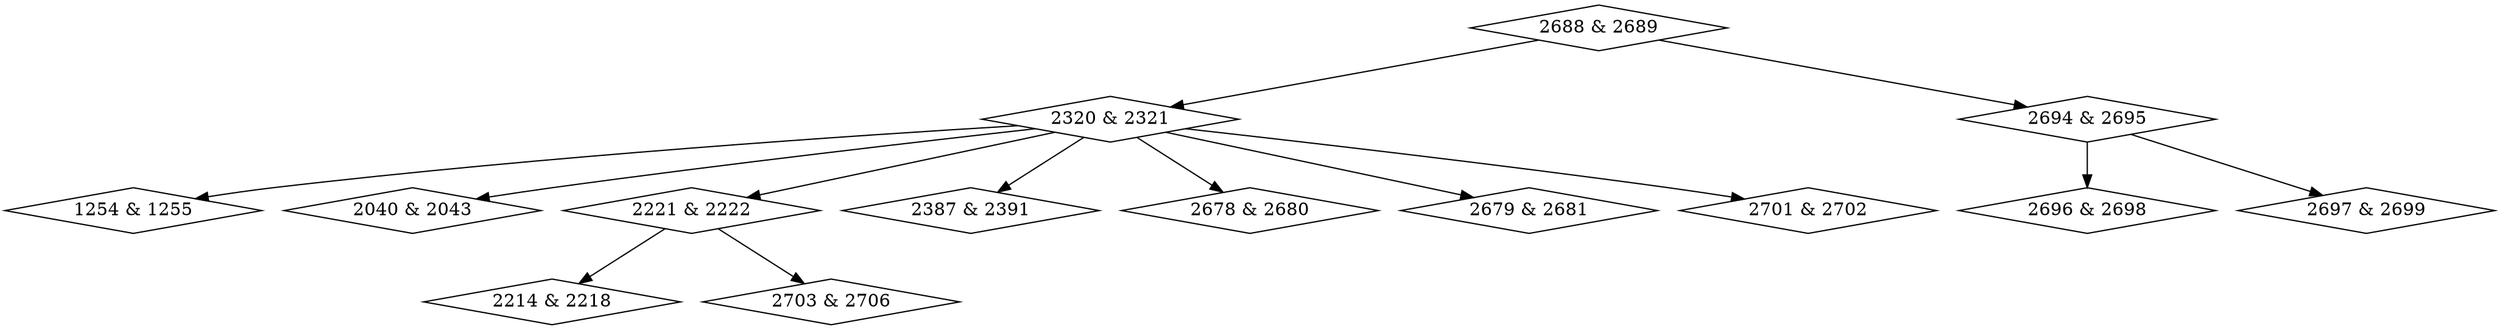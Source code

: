 digraph {
0 [label = "1254 & 1255", shape = diamond];
1 [label = "2040 & 2043", shape = diamond];
2 [label = "2214 & 2218", shape = diamond];
3 [label = "2221 & 2222", shape = diamond];
4 [label = "2320 & 2321", shape = diamond];
5 [label = "2387 & 2391", shape = diamond];
6 [label = "2678 & 2680", shape = diamond];
7 [label = "2679 & 2681", shape = diamond];
8 [label = "2688 & 2689", shape = diamond];
9 [label = "2694 & 2695", shape = diamond];
10 [label = "2696 & 2698", shape = diamond];
11 [label = "2697 & 2699", shape = diamond];
12 [label = "2701 & 2702", shape = diamond];
13 [label = "2703 & 2706", shape = diamond];
3->2;
3->13;
4->0;
4->1;
4->3;
4->5;
4->6;
4->7;
4->12;
8->4;
8->9;
9->10;
9->11;
}
